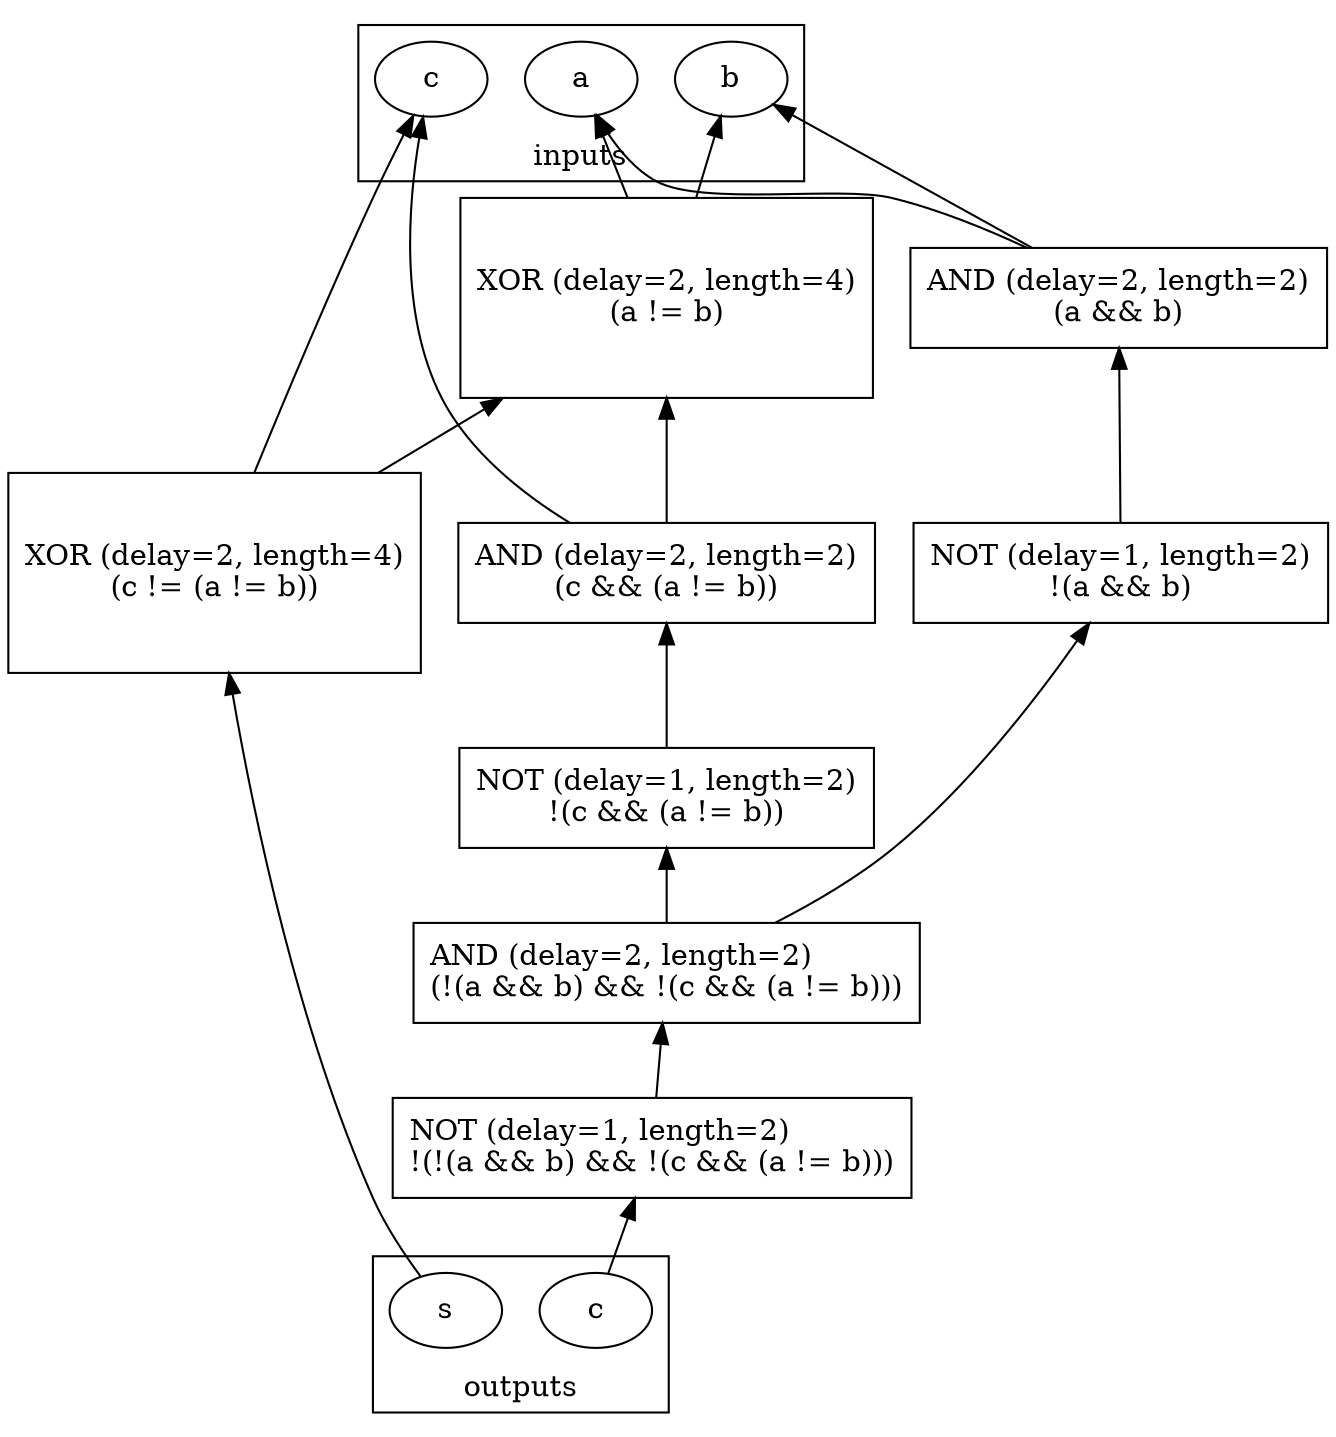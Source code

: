 digraph {
  rankdir=BT;subgraph clusterO { label=outputs; 11,12 } subgraph cluster1 { label=inputs; 3,1,4 }
    0 [ label = "XOR (delay=2, length=4)\l(c != (a != b))" shape=rect height=1.3333334]
    1 [ label = "c" ]
    2 [ label = "XOR (delay=2, length=4)\l(a != b)" shape=rect height=1.3333334]
    3 [ label = "a" ]
    4 [ label = "b" ]
    5 [ label = "NOT (delay=1, length=2)\l!(!(a && b) && !(c && (a != b)))" shape=rect height=0.6666667]
    6 [ label = "AND (delay=2, length=2)\l(!(a && b) && !(c && (a != b)))" shape=rect height=0.6666667]
    7 [ label = "NOT (delay=1, length=2)\l!(a && b)" shape=rect height=0.6666667]
    8 [ label = "AND (delay=2, length=2)\l(a && b)" shape=rect height=0.6666667]
    9 [ label = "NOT (delay=1, length=2)\l!(c && (a != b))" shape=rect height=0.6666667]
    10 [ label = "AND (delay=2, length=2)\l(c && (a != b))" shape=rect height=0.6666667]
    11 [ label = "s" ]
    12 [ label = "c" ]
    0 -> 1 [ label = "" ]
    2 -> 3 [ label = "" ]
    2 -> 4 [ label = "" ]
    0 -> 2 [ label = "" ]
    8 -> 3 [ label = "" ]
    8 -> 4 [ label = "" ]
    7 -> 8 [ label = "" ]
    6 -> 7 [ label = "" ]
    10 -> 1 [ label = "" ]
    10 -> 2 [ label = "" ]
    9 -> 10 [ label = "" ]
    6 -> 9 [ label = "" ]
    5 -> 6 [ label = "" ]
    11 -> 0 [ label = "" ]
    12 -> 5 [ label = "" ]
}
